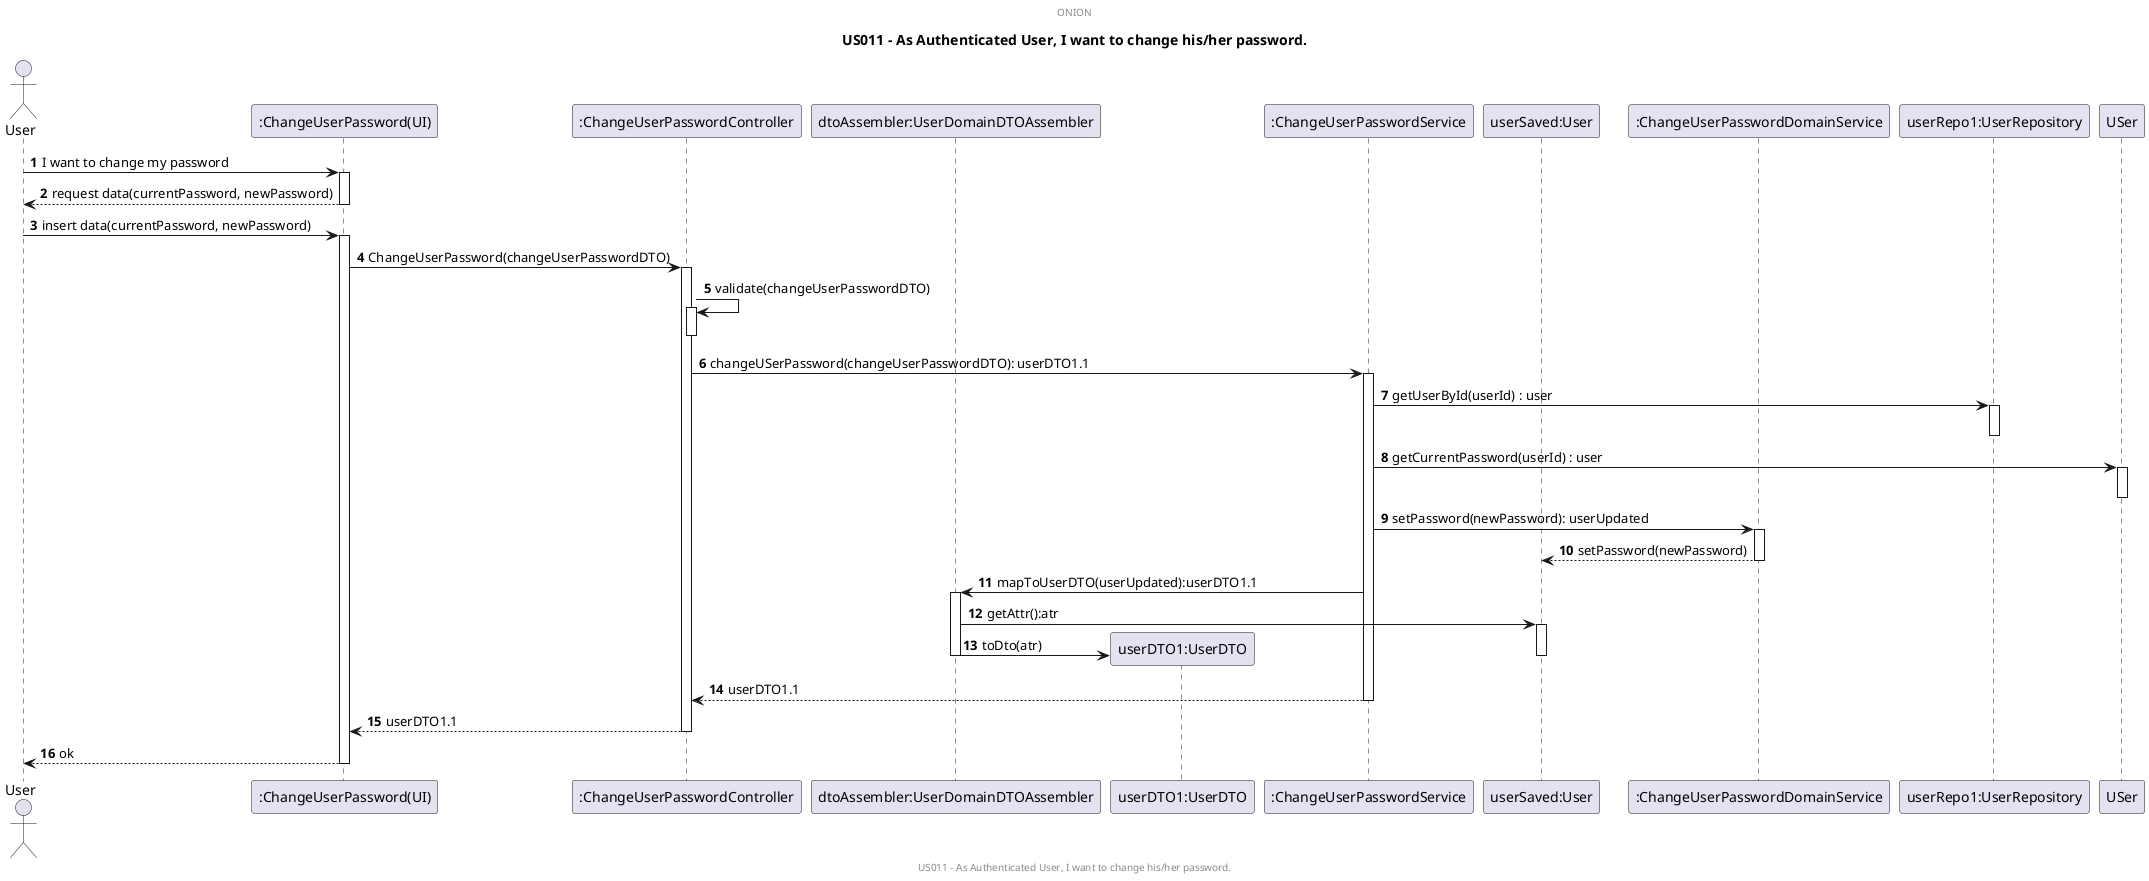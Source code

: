 @startuml
'https://plantuml.com/class-diagram

'TITLE ON TOP
title US011 - As Authenticated User, I want to change his/her password.

'HEADER FOOTER DESCRIPTIONS
center header ONION
center footer US011 - As Authenticated User, I want to change his/her password.

autoactivate on
autonumber

actor "User" as user
participant ":ChangeUserPassword(UI)" as route
participant ":ChangeUserPasswordController" as controller
participant "dtoAssembler:UserDomainDTOAssembler" as mapperJson
participant "userDTO1:UserDTO" as dtoUser1

participant ":ChangeUserPasswordService" as service
participant "userSaved:User" as user1

participant ":ChangeUserPasswordDomainService" as servicePassword

participant "userRepo1:UserRepository" as repo



user -> route :I want to change my password
user <-- route: request data(currentPassword, newPassword)
deactivate route
user -> route: insert data(currentPassword, newPassword)
route -> controller: ChangeUserPassword(changeUserPasswordDTO)
controller -> controller:validate(changeUserPasswordDTO)
deactivate controller
deactivate mapperJson
controller -> service : changeUSerPassword(changeUserPasswordDTO): userDTO1.1

service -> repo : getUserById(userId) : user
deactivate 

service -> USer : getCurrentPassword(userId) : user
deactivate

service -> servicePassword: setPassword(newPassword): userUpdated
servicePassword --> user1: setPassword(newPassword)

service -> mapperJson : mapToUserDTO(userUpdated):userDTO1.1
mapperJson -> user1 : getAttr():atr
mapperJson-> dtoUser1** : toDto(atr)
deactivate
deactivate mapperJson
deactivate user1
controller <-- service: userDTO1.1
deactivate service
route <-- controller : userDTO1.1
deactivate controller
user <-- route: ok
deactivate route

@enduml